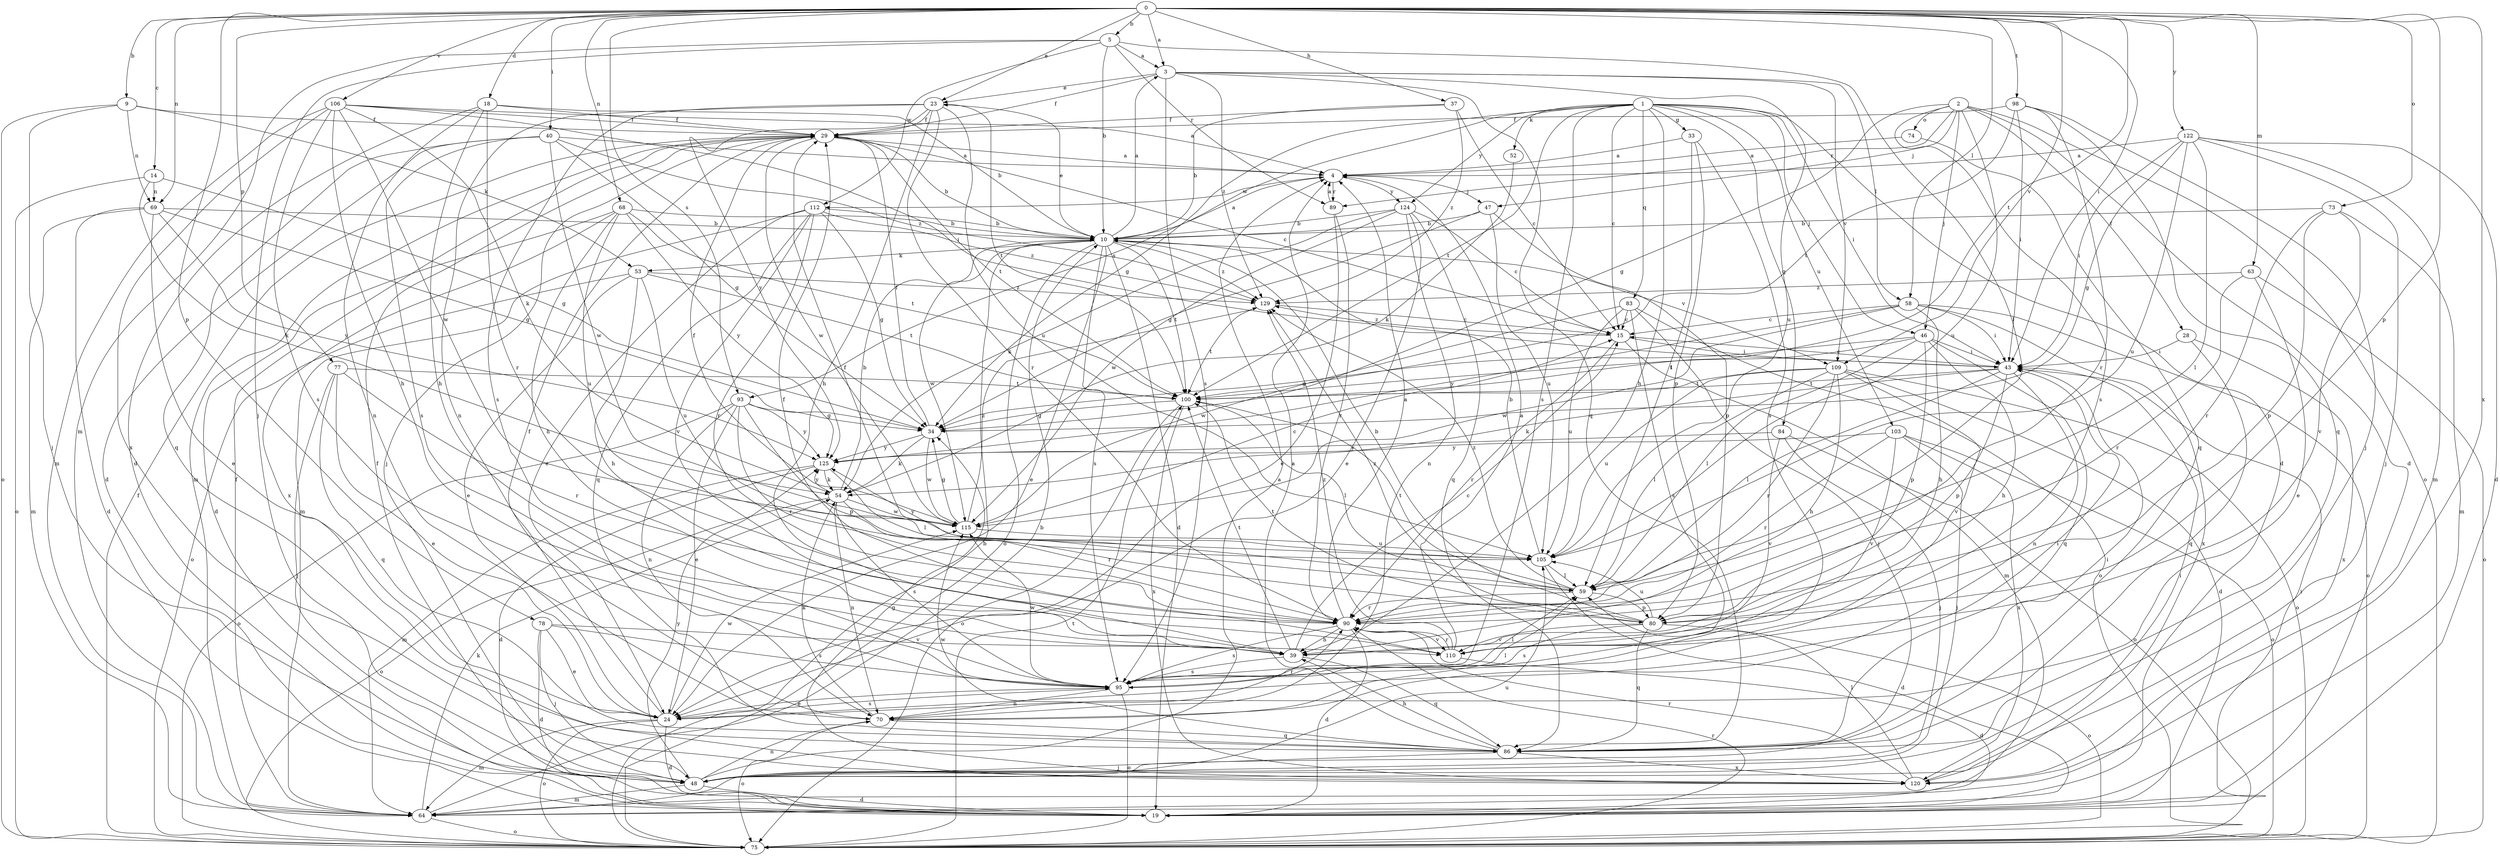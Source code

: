 strict digraph  {
0;
1;
2;
3;
4;
5;
9;
10;
14;
15;
18;
19;
23;
24;
28;
29;
33;
34;
37;
39;
40;
43;
46;
47;
48;
52;
53;
54;
58;
59;
63;
64;
68;
69;
70;
73;
74;
75;
77;
78;
80;
83;
84;
86;
89;
90;
93;
95;
98;
100;
103;
105;
106;
109;
110;
112;
115;
120;
122;
124;
125;
129;
0 -> 3  [label=a];
0 -> 5  [label=b];
0 -> 9  [label=b];
0 -> 14  [label=c];
0 -> 18  [label=d];
0 -> 23  [label=e];
0 -> 37  [label=h];
0 -> 40  [label=i];
0 -> 43  [label=i];
0 -> 58  [label=l];
0 -> 63  [label=m];
0 -> 68  [label=n];
0 -> 69  [label=n];
0 -> 73  [label=o];
0 -> 77  [label=p];
0 -> 78  [label=p];
0 -> 80  [label=p];
0 -> 93  [label=s];
0 -> 98  [label=t];
0 -> 100  [label=t];
0 -> 106  [label=v];
0 -> 109  [label=v];
0 -> 120  [label=x];
0 -> 122  [label=y];
1 -> 15  [label=c];
1 -> 19  [label=d];
1 -> 33  [label=g];
1 -> 34  [label=g];
1 -> 39  [label=h];
1 -> 43  [label=i];
1 -> 46  [label=j];
1 -> 52  [label=k];
1 -> 83  [label=q];
1 -> 84  [label=q];
1 -> 93  [label=s];
1 -> 95  [label=s];
1 -> 100  [label=t];
1 -> 103  [label=u];
1 -> 124  [label=y];
2 -> 19  [label=d];
2 -> 28  [label=f];
2 -> 34  [label=g];
2 -> 46  [label=j];
2 -> 47  [label=j];
2 -> 74  [label=o];
2 -> 75  [label=o];
2 -> 89  [label=r];
2 -> 95  [label=s];
2 -> 105  [label=u];
3 -> 23  [label=e];
3 -> 29  [label=f];
3 -> 58  [label=l];
3 -> 86  [label=q];
3 -> 95  [label=s];
3 -> 105  [label=u];
3 -> 109  [label=v];
3 -> 129  [label=z];
4 -> 47  [label=j];
4 -> 89  [label=r];
4 -> 112  [label=w];
4 -> 124  [label=y];
5 -> 3  [label=a];
5 -> 10  [label=b];
5 -> 48  [label=j];
5 -> 59  [label=l];
5 -> 64  [label=m];
5 -> 89  [label=r];
5 -> 112  [label=w];
9 -> 29  [label=f];
9 -> 48  [label=j];
9 -> 53  [label=k];
9 -> 69  [label=n];
9 -> 75  [label=o];
10 -> 3  [label=a];
10 -> 4  [label=a];
10 -> 19  [label=d];
10 -> 23  [label=e];
10 -> 24  [label=e];
10 -> 53  [label=k];
10 -> 75  [label=o];
10 -> 95  [label=s];
10 -> 100  [label=t];
10 -> 109  [label=v];
10 -> 115  [label=w];
10 -> 129  [label=z];
14 -> 34  [label=g];
14 -> 54  [label=k];
14 -> 69  [label=n];
14 -> 75  [label=o];
15 -> 43  [label=i];
15 -> 64  [label=m];
15 -> 90  [label=r];
15 -> 129  [label=z];
18 -> 10  [label=b];
18 -> 19  [label=d];
18 -> 29  [label=f];
18 -> 39  [label=h];
18 -> 70  [label=n];
18 -> 90  [label=r];
19 -> 43  [label=i];
23 -> 29  [label=f];
23 -> 39  [label=h];
23 -> 70  [label=n];
23 -> 90  [label=r];
23 -> 95  [label=s];
23 -> 100  [label=t];
23 -> 105  [label=u];
23 -> 125  [label=y];
24 -> 19  [label=d];
24 -> 29  [label=f];
24 -> 43  [label=i];
24 -> 64  [label=m];
24 -> 75  [label=o];
24 -> 95  [label=s];
24 -> 115  [label=w];
28 -> 43  [label=i];
28 -> 86  [label=q];
28 -> 120  [label=x];
29 -> 4  [label=a];
29 -> 10  [label=b];
29 -> 15  [label=c];
29 -> 48  [label=j];
29 -> 64  [label=m];
29 -> 100  [label=t];
29 -> 115  [label=w];
33 -> 4  [label=a];
33 -> 59  [label=l];
33 -> 80  [label=p];
33 -> 95  [label=s];
34 -> 29  [label=f];
34 -> 54  [label=k];
34 -> 115  [label=w];
34 -> 125  [label=y];
37 -> 10  [label=b];
37 -> 15  [label=c];
37 -> 29  [label=f];
37 -> 129  [label=z];
39 -> 15  [label=c];
39 -> 86  [label=q];
39 -> 95  [label=s];
39 -> 100  [label=t];
40 -> 4  [label=a];
40 -> 19  [label=d];
40 -> 34  [label=g];
40 -> 86  [label=q];
40 -> 95  [label=s];
40 -> 115  [label=w];
40 -> 129  [label=z];
43 -> 15  [label=c];
43 -> 54  [label=k];
43 -> 59  [label=l];
43 -> 70  [label=n];
43 -> 80  [label=p];
43 -> 100  [label=t];
46 -> 34  [label=g];
46 -> 39  [label=h];
46 -> 43  [label=i];
46 -> 59  [label=l];
46 -> 80  [label=p];
46 -> 86  [label=q];
46 -> 100  [label=t];
47 -> 10  [label=b];
47 -> 34  [label=g];
47 -> 80  [label=p];
47 -> 105  [label=u];
48 -> 4  [label=a];
48 -> 19  [label=d];
48 -> 29  [label=f];
48 -> 64  [label=m];
48 -> 70  [label=n];
48 -> 125  [label=y];
52 -> 54  [label=k];
53 -> 24  [label=e];
53 -> 39  [label=h];
53 -> 75  [label=o];
53 -> 100  [label=t];
53 -> 105  [label=u];
53 -> 129  [label=z];
54 -> 10  [label=b];
54 -> 70  [label=n];
54 -> 75  [label=o];
54 -> 90  [label=r];
54 -> 95  [label=s];
54 -> 115  [label=w];
54 -> 125  [label=y];
58 -> 15  [label=c];
58 -> 39  [label=h];
58 -> 43  [label=i];
58 -> 75  [label=o];
58 -> 115  [label=w];
58 -> 120  [label=x];
58 -> 125  [label=y];
59 -> 29  [label=f];
59 -> 80  [label=p];
59 -> 90  [label=r];
59 -> 100  [label=t];
59 -> 129  [label=z];
63 -> 24  [label=e];
63 -> 75  [label=o];
63 -> 90  [label=r];
63 -> 129  [label=z];
64 -> 10  [label=b];
64 -> 29  [label=f];
64 -> 54  [label=k];
64 -> 75  [label=o];
64 -> 105  [label=u];
68 -> 10  [label=b];
68 -> 19  [label=d];
68 -> 39  [label=h];
68 -> 100  [label=t];
68 -> 105  [label=u];
68 -> 120  [label=x];
68 -> 125  [label=y];
69 -> 10  [label=b];
69 -> 19  [label=d];
69 -> 24  [label=e];
69 -> 34  [label=g];
69 -> 64  [label=m];
69 -> 125  [label=y];
70 -> 54  [label=k];
70 -> 59  [label=l];
70 -> 75  [label=o];
70 -> 86  [label=q];
70 -> 90  [label=r];
73 -> 10  [label=b];
73 -> 64  [label=m];
73 -> 80  [label=p];
73 -> 90  [label=r];
73 -> 110  [label=v];
74 -> 4  [label=a];
74 -> 86  [label=q];
75 -> 10  [label=b];
75 -> 29  [label=f];
75 -> 90  [label=r];
75 -> 100  [label=t];
77 -> 24  [label=e];
77 -> 48  [label=j];
77 -> 86  [label=q];
77 -> 90  [label=r];
77 -> 100  [label=t];
78 -> 19  [label=d];
78 -> 24  [label=e];
78 -> 48  [label=j];
78 -> 95  [label=s];
78 -> 110  [label=v];
80 -> 10  [label=b];
80 -> 75  [label=o];
80 -> 86  [label=q];
80 -> 95  [label=s];
80 -> 100  [label=t];
80 -> 105  [label=u];
80 -> 110  [label=v];
80 -> 129  [label=z];
83 -> 15  [label=c];
83 -> 48  [label=j];
83 -> 75  [label=o];
83 -> 95  [label=s];
83 -> 105  [label=u];
83 -> 115  [label=w];
84 -> 48  [label=j];
84 -> 75  [label=o];
84 -> 110  [label=v];
84 -> 125  [label=y];
86 -> 4  [label=a];
86 -> 39  [label=h];
86 -> 43  [label=i];
86 -> 48  [label=j];
86 -> 115  [label=w];
86 -> 120  [label=x];
89 -> 4  [label=a];
89 -> 24  [label=e];
89 -> 90  [label=r];
90 -> 4  [label=a];
90 -> 19  [label=d];
90 -> 39  [label=h];
90 -> 95  [label=s];
90 -> 110  [label=v];
93 -> 24  [label=e];
93 -> 34  [label=g];
93 -> 70  [label=n];
93 -> 75  [label=o];
93 -> 80  [label=p];
93 -> 90  [label=r];
93 -> 125  [label=y];
95 -> 24  [label=e];
95 -> 59  [label=l];
95 -> 70  [label=n];
95 -> 75  [label=o];
95 -> 115  [label=w];
98 -> 29  [label=f];
98 -> 43  [label=i];
98 -> 48  [label=j];
98 -> 86  [label=q];
98 -> 90  [label=r];
98 -> 100  [label=t];
100 -> 34  [label=g];
100 -> 59  [label=l];
100 -> 75  [label=o];
100 -> 120  [label=x];
103 -> 48  [label=j];
103 -> 75  [label=o];
103 -> 90  [label=r];
103 -> 110  [label=v];
103 -> 120  [label=x];
103 -> 125  [label=y];
105 -> 10  [label=b];
105 -> 19  [label=d];
105 -> 59  [label=l];
105 -> 125  [label=y];
106 -> 4  [label=a];
106 -> 29  [label=f];
106 -> 39  [label=h];
106 -> 43  [label=i];
106 -> 54  [label=k];
106 -> 64  [label=m];
106 -> 95  [label=s];
106 -> 115  [label=w];
106 -> 120  [label=x];
109 -> 19  [label=d];
109 -> 39  [label=h];
109 -> 59  [label=l];
109 -> 75  [label=o];
109 -> 90  [label=r];
109 -> 100  [label=t];
109 -> 105  [label=u];
109 -> 110  [label=v];
110 -> 4  [label=a];
110 -> 19  [label=d];
110 -> 29  [label=f];
110 -> 90  [label=r];
110 -> 129  [label=z];
112 -> 10  [label=b];
112 -> 24  [label=e];
112 -> 34  [label=g];
112 -> 64  [label=m];
112 -> 86  [label=q];
112 -> 90  [label=r];
112 -> 110  [label=v];
112 -> 129  [label=z];
115 -> 15  [label=c];
115 -> 29  [label=f];
115 -> 34  [label=g];
115 -> 105  [label=u];
115 -> 129  [label=z];
120 -> 34  [label=g];
120 -> 43  [label=i];
120 -> 59  [label=l];
120 -> 90  [label=r];
122 -> 4  [label=a];
122 -> 19  [label=d];
122 -> 34  [label=g];
122 -> 43  [label=i];
122 -> 48  [label=j];
122 -> 59  [label=l];
122 -> 64  [label=m];
122 -> 105  [label=u];
124 -> 10  [label=b];
124 -> 15  [label=c];
124 -> 24  [label=e];
124 -> 54  [label=k];
124 -> 70  [label=n];
124 -> 86  [label=q];
124 -> 115  [label=w];
125 -> 19  [label=d];
125 -> 54  [label=k];
125 -> 59  [label=l];
125 -> 64  [label=m];
129 -> 15  [label=c];
129 -> 100  [label=t];
}
